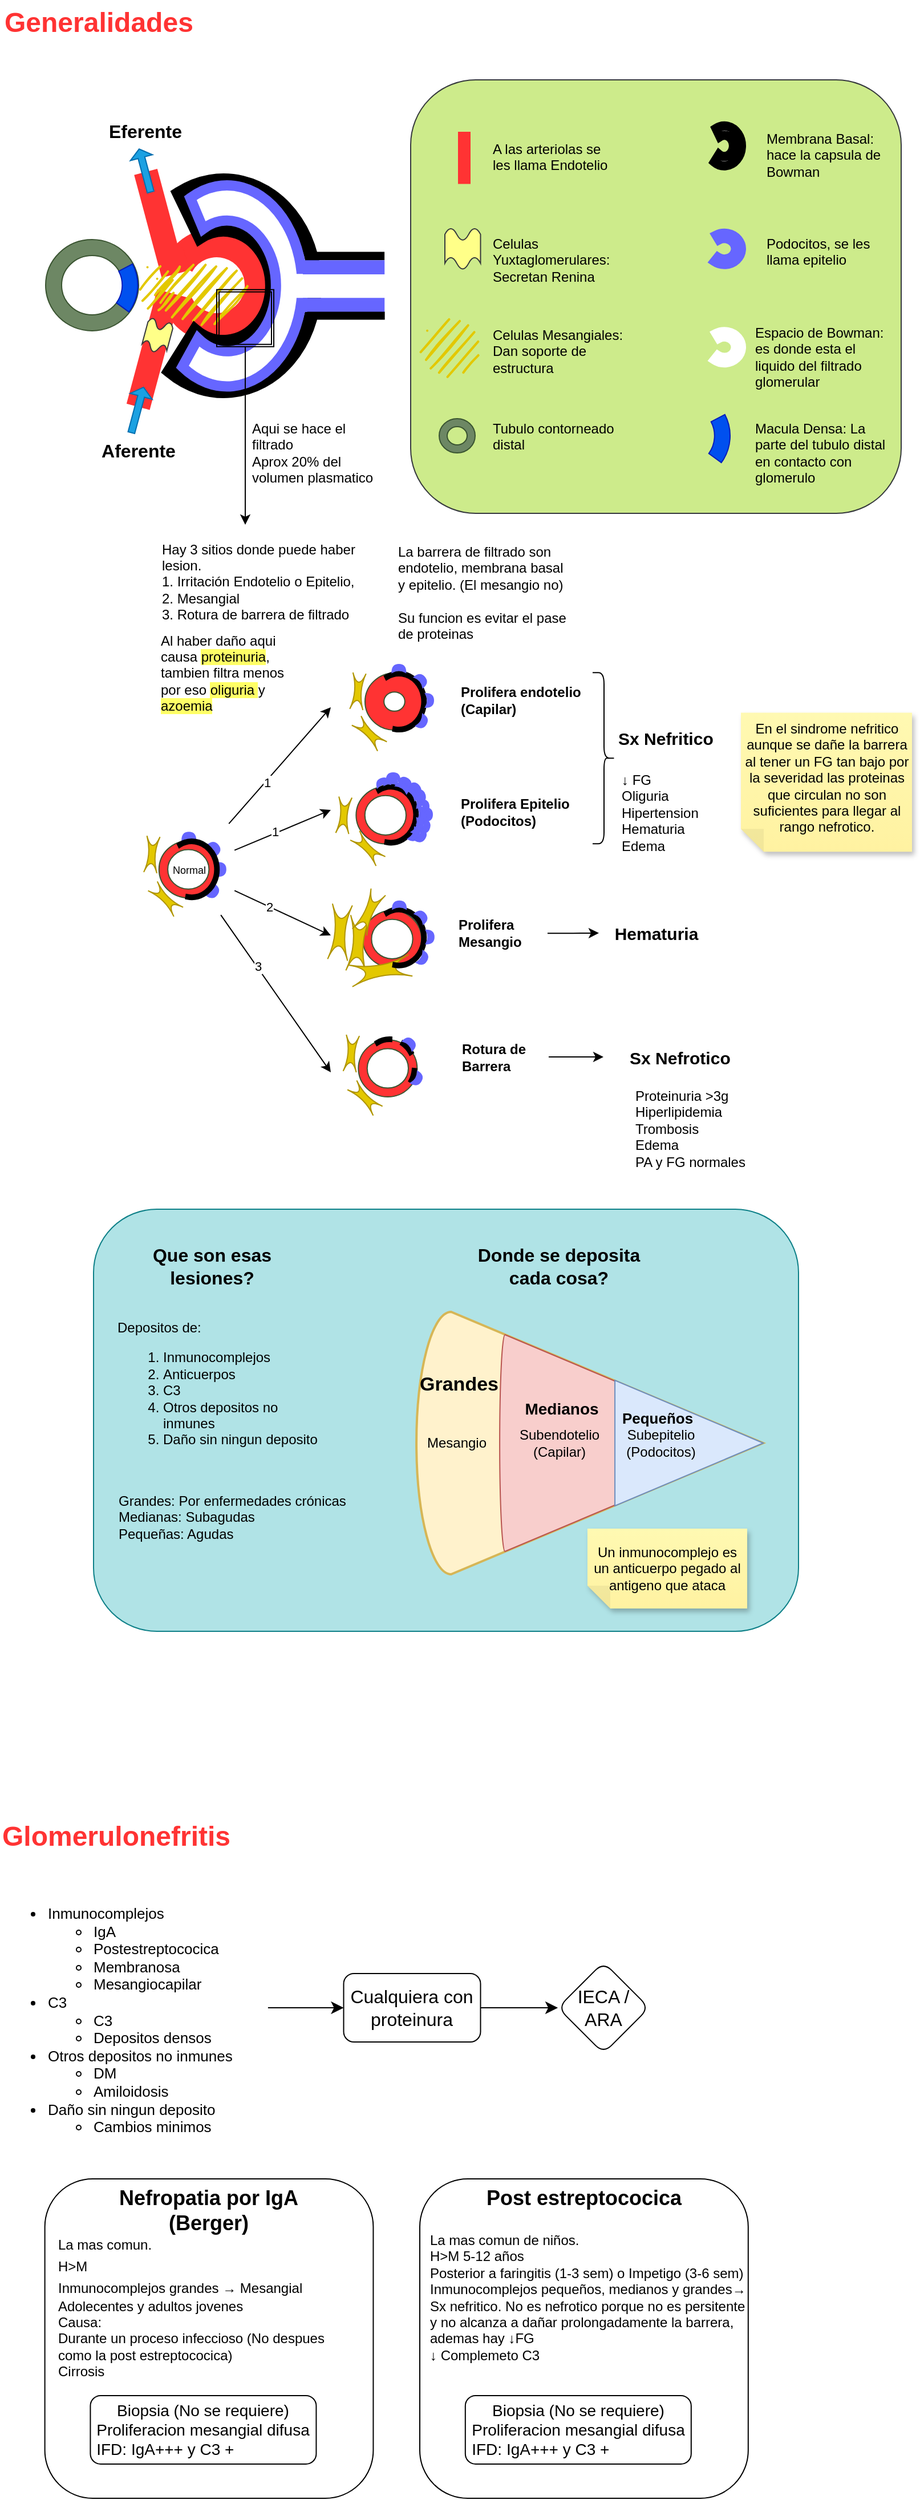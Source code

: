 <mxfile version="21.7.0" type="github">
  <diagram name="Página-1" id="UciEay0KyTCCJJWclvXi">
    <mxGraphModel dx="236" dy="550" grid="1" gridSize="10" guides="1" tooltips="1" connect="1" arrows="1" fold="1" page="1" pageScale="1" pageWidth="850" pageHeight="1100" math="0" shadow="0">
      <root>
        <mxCell id="0" />
        <mxCell id="1" parent="0" />
        <mxCell id="DSEmsYrMpSkFKCC7dDvK-94" value="" style="rounded=1;whiteSpace=wrap;html=1;fillColor=#b0e3e6;strokeColor=#0e8088;" parent="1" vertex="1">
          <mxGeometry x="122" y="1070" width="618" height="370" as="geometry" />
        </mxCell>
        <mxCell id="AWjtqCZnB2S0BVq7457--28" value="" style="rounded=1;whiteSpace=wrap;html=1;fillColor=#cdeb8b;strokeColor=#36393d;" parent="1" vertex="1">
          <mxGeometry x="400" y="80" width="430" height="380" as="geometry" />
        </mxCell>
        <mxCell id="AWjtqCZnB2S0BVq7457--3" value="" style="verticalLabelPosition=bottom;verticalAlign=top;html=1;shape=mxgraph.basic.partConcEllipse;startAngle=0.083;endAngle=0.928;arcWidth=0.5;direction=north;fillColor=#FF3333;fontColor=#000000;strokeColor=#FF3333;" parent="1" vertex="1">
          <mxGeometry x="180" y="210" width="100" height="100" as="geometry" />
        </mxCell>
        <mxCell id="AWjtqCZnB2S0BVq7457--6" value="" style="shape=corner;whiteSpace=wrap;html=1;dx=20;dy=20;fillColor=#FF3333;fontColor=#000000;strokeColor=#FF3333;rotation=15;" parent="1" vertex="1">
          <mxGeometry x="164.39" y="266.05" width="26.9" height="102.71" as="geometry" />
        </mxCell>
        <mxCell id="AWjtqCZnB2S0BVq7457--8" value="" style="shape=corner;whiteSpace=wrap;html=1;dx=20;dy=20;direction=north;fillColor=#FF3333;fontColor=#000000;strokeColor=#FF3333;rotation=-15;" parent="1" vertex="1">
          <mxGeometry x="169.74" y="158.99" width="24.59" height="92.25" as="geometry" />
        </mxCell>
        <mxCell id="AWjtqCZnB2S0BVq7457--9" value="" style="ellipse;whiteSpace=wrap;html=1;strokeWidth=2;fillWeight=2;hachureGap=8;fillColor=#e3c800;fillStyle=dots;strokeColor=none;fontColor=#000000;sketch=1;curveFitting=1;jiggle=2;" parent="1" vertex="1">
          <mxGeometry x="176" y="238" width="80" height="53.75" as="geometry" />
        </mxCell>
        <mxCell id="AWjtqCZnB2S0BVq7457--10" value="" style="shape=singleArrow;direction=north;whiteSpace=wrap;html=1;fillColor=#1ba1e2;fontColor=#ffffff;strokeColor=#006EAF;rotation=15;" parent="1" vertex="1">
          <mxGeometry x="150.5" y="348.75" width="20" height="41.25" as="geometry" />
        </mxCell>
        <mxCell id="AWjtqCZnB2S0BVq7457--11" value="" style="shape=singleArrow;direction=north;whiteSpace=wrap;html=1;fillColor=#1ba1e2;fontColor=#ffffff;strokeColor=#006EAF;rotation=-15;" parent="1" vertex="1">
          <mxGeometry x="157" y="140" width="20" height="39" as="geometry" />
        </mxCell>
        <mxCell id="AWjtqCZnB2S0BVq7457--12" value="Aferente" style="text;html=1;align=center;verticalAlign=middle;resizable=0;points=[];autosize=1;strokeColor=none;fillColor=none;fontSize=16;fontStyle=1" parent="1" vertex="1">
          <mxGeometry x="115.5" y="390" width="90" height="30" as="geometry" />
        </mxCell>
        <mxCell id="AWjtqCZnB2S0BVq7457--13" value="Eferente" style="text;html=1;align=center;verticalAlign=middle;resizable=0;points=[];autosize=1;strokeColor=none;fillColor=none;fontSize=16;fontStyle=1" parent="1" vertex="1">
          <mxGeometry x="122" y="110" width="90" height="30" as="geometry" />
        </mxCell>
        <mxCell id="AWjtqCZnB2S0BVq7457--15" value="" style="verticalLabelPosition=bottom;verticalAlign=top;html=1;shape=mxgraph.basic.partConcEllipse;startAngle=0.419;endAngle=0.1;arcWidth=0.47;rotation=-180;strokeWidth=12;perimeterSpacing=0;" parent="1" vertex="1">
          <mxGeometry x="156" y="168" width="160" height="185" as="geometry" />
        </mxCell>
        <mxCell id="AWjtqCZnB2S0BVq7457--16" value="" style="verticalLabelPosition=bottom;verticalAlign=top;html=1;shape=mxgraph.basic.partConcEllipse;startAngle=0.419;endAngle=0.101;arcWidth=0.35;rotation=-180;strokeWidth=9;fillColor=#FFFFFF;fontColor=#ffffff;strokeColor=#6666FF;" parent="1" vertex="1">
          <mxGeometry x="173" y="172.5" width="132" height="176.25" as="geometry" />
        </mxCell>
        <mxCell id="AWjtqCZnB2S0BVq7457--17" value="" style="verticalLabelPosition=bottom;verticalAlign=top;html=1;shape=mxgraph.basic.wave2;dy=0.3;fillColor=#ffff88;strokeColor=#36393d;rotation=15;" parent="1" vertex="1">
          <mxGeometry x="166.74" y="290.37" width="22.5" height="28.75" as="geometry" />
        </mxCell>
        <mxCell id="AWjtqCZnB2S0BVq7457--18" value="A las arteriolas se les llama Endotelio" style="rounded=0;whiteSpace=wrap;html=1;align=left;verticalAlign=top;strokeColor=none;fillColor=none;" parent="1" vertex="1">
          <mxGeometry x="470" y="126.63" width="110" height="36.25" as="geometry" />
        </mxCell>
        <mxCell id="AWjtqCZnB2S0BVq7457--19" value="" style="shape=corner;whiteSpace=wrap;html=1;dx=20;dy=20;direction=north;fillColor=#FF3333;fontColor=#000000;strokeColor=#FF3333;" parent="1" vertex="1">
          <mxGeometry x="442" y="126" width="10" height="44.75" as="geometry" />
        </mxCell>
        <mxCell id="AWjtqCZnB2S0BVq7457--20" value="&lt;div&gt;Celulas Yuxtaglomerulares:&lt;/div&gt;&lt;div&gt;Secretan Renina&lt;br&gt;&lt;/div&gt;" style="rounded=0;whiteSpace=wrap;html=1;align=left;verticalAlign=top;strokeColor=none;fillColor=none;" parent="1" vertex="1">
          <mxGeometry x="470" y="210" width="110" height="40" as="geometry" />
        </mxCell>
        <mxCell id="AWjtqCZnB2S0BVq7457--21" value="" style="verticalLabelPosition=bottom;verticalAlign=top;html=1;shape=mxgraph.basic.wave2;dy=0.3;fillColor=#ffff88;strokeColor=#36393d;" parent="1" vertex="1">
          <mxGeometry x="430" y="210" width="31.25" height="36.25" as="geometry" />
        </mxCell>
        <mxCell id="AWjtqCZnB2S0BVq7457--22" value="&lt;div&gt;Celulas Mesangiales:&lt;/div&gt;Dan soporte de estructura" style="rounded=0;whiteSpace=wrap;html=1;align=left;verticalAlign=top;strokeColor=none;fillColor=none;" parent="1" vertex="1">
          <mxGeometry x="470" y="290.37" width="120" height="40" as="geometry" />
        </mxCell>
        <mxCell id="AWjtqCZnB2S0BVq7457--23" value="" style="ellipse;whiteSpace=wrap;html=1;strokeWidth=2;fillWeight=2;hachureGap=8;fillColor=#e3c800;fillStyle=dots;sketch=1;strokeColor=none;fontColor=#000000;" parent="1" vertex="1">
          <mxGeometry x="410" y="289.37" width="50" height="50" as="geometry" />
        </mxCell>
        <mxCell id="AWjtqCZnB2S0BVq7457--24" value="" style="verticalLabelPosition=bottom;verticalAlign=top;html=1;shape=mxgraph.basic.partConcEllipse;startAngle=0.419;endAngle=0.1;arcWidth=0.47;rotation=-180;strokeWidth=8;perimeterSpacing=0;" parent="1" vertex="1">
          <mxGeometry x="660" y="120.38" width="30" height="35" as="geometry" />
        </mxCell>
        <mxCell id="AWjtqCZnB2S0BVq7457--25" value="Membrana Basal: hace la capsula de Bowman" style="rounded=0;whiteSpace=wrap;html=1;align=left;verticalAlign=top;strokeColor=none;fillColor=none;" parent="1" vertex="1">
          <mxGeometry x="710" y="117.88" width="120" height="40" as="geometry" />
        </mxCell>
        <mxCell id="AWjtqCZnB2S0BVq7457--26" value="" style="verticalLabelPosition=bottom;verticalAlign=top;html=1;shape=mxgraph.basic.partConcEllipse;startAngle=0.419;endAngle=0.101;arcWidth=0.35;rotation=-180;strokeWidth=8;fillColor=#FFFFFF;fontColor=#ffffff;strokeColor=#6666FF;" parent="1" vertex="1">
          <mxGeometry x="660" y="214.38" width="30" height="27.5" as="geometry" />
        </mxCell>
        <mxCell id="AWjtqCZnB2S0BVq7457--27" value="Podocitos, se les llama epitelio" style="rounded=0;whiteSpace=wrap;html=1;align=left;verticalAlign=top;strokeColor=none;fillColor=none;" parent="1" vertex="1">
          <mxGeometry x="710" y="210" width="120" height="40" as="geometry" />
        </mxCell>
        <mxCell id="AWjtqCZnB2S0BVq7457--29" value="" style="verticalLabelPosition=bottom;verticalAlign=top;html=1;shape=mxgraph.basic.partConcEllipse;startAngle=0.419;endAngle=0.101;arcWidth=0.35;rotation=-180;strokeWidth=8;fillColor=#FFFFFF;fontColor=#ffffff;strokeColor=#FFFFFF;" parent="1" vertex="1">
          <mxGeometry x="660" y="300.62" width="30" height="27.5" as="geometry" />
        </mxCell>
        <mxCell id="AWjtqCZnB2S0BVq7457--30" value="Espacio de Bowman: es donde esta el liquido del filtrado glomerular" style="rounded=0;whiteSpace=wrap;html=1;align=left;verticalAlign=top;strokeColor=none;fillColor=none;" parent="1" vertex="1">
          <mxGeometry x="700" y="288.12" width="120" height="40" as="geometry" />
        </mxCell>
        <mxCell id="AWjtqCZnB2S0BVq7457--31" value="" style="shape=corner;whiteSpace=wrap;html=1;dx=20;dy=20;direction=north;rotation=90;strokeColor=#FFFFFF;" parent="1" vertex="1">
          <mxGeometry x="321.31" y="225.31" width="20" height="70.62" as="geometry" />
        </mxCell>
        <mxCell id="AWjtqCZnB2S0BVq7457--32" value="" style="shape=corner;whiteSpace=wrap;html=1;dx=20;dy=20;direction=north;rotation=90;strokeColor=#6666FF;fillColor=#6666FF;" parent="1" vertex="1">
          <mxGeometry x="335.66" y="209" width="11.31" height="70.62" as="geometry" />
        </mxCell>
        <mxCell id="AWjtqCZnB2S0BVq7457--33" value="" style="shape=corner;whiteSpace=wrap;html=1;dx=20;dy=20;direction=north;rotation=90;strokeColor=#6666FF;fillColor=#6666FF;" parent="1" vertex="1">
          <mxGeometry x="335.66" y="242" width="11.31" height="70.62" as="geometry" />
        </mxCell>
        <mxCell id="AWjtqCZnB2S0BVq7457--34" value="" style="shape=corner;whiteSpace=wrap;html=1;dx=20;dy=20;direction=north;rotation=90;strokeColor=#000000;fillColor=#000000;" parent="1" vertex="1">
          <mxGeometry x="344" y="205" width="6.28" height="58.83" as="geometry" />
        </mxCell>
        <mxCell id="AWjtqCZnB2S0BVq7457--35" value="" style="shape=corner;whiteSpace=wrap;html=1;dx=20;dy=20;direction=north;rotation=90;strokeColor=#000000;fillColor=#000000;" parent="1" vertex="1">
          <mxGeometry x="340.31" y="253.31" width="6" height="67" as="geometry" />
        </mxCell>
        <mxCell id="AWjtqCZnB2S0BVq7457--37" value="" style="verticalLabelPosition=bottom;verticalAlign=top;html=1;shape=mxgraph.basic.donut;dx=14;fillColor=#6d8764;fontColor=#ffffff;strokeColor=#3A5431;" parent="1" vertex="1">
          <mxGeometry x="80" y="220" width="81.5" height="80" as="geometry" />
        </mxCell>
        <mxCell id="AWjtqCZnB2S0BVq7457--38" value="" style="ellipse;whiteSpace=wrap;html=1;strokeWidth=2;fillWeight=2;hachureGap=8;fillColor=#e3c800;fillStyle=dots;strokeColor=none;fontColor=#000000;sketch=1;curveFitting=1;jiggle=2;" parent="1" vertex="1">
          <mxGeometry x="161.95" y="241.88" width="31.05" height="42" as="geometry" />
        </mxCell>
        <mxCell id="AWjtqCZnB2S0BVq7457--39" value="" style="verticalLabelPosition=bottom;verticalAlign=top;html=1;shape=mxgraph.basic.partConcEllipse;startAngle=0.923;endAngle=0.1;arcWidth=0.34;direction=south;fillColor=#0050ef;strokeColor=#001DBC;fontColor=#ffffff;" parent="1" vertex="1">
          <mxGeometry x="80.75" y="220" width="80" height="80" as="geometry" />
        </mxCell>
        <mxCell id="Lvf93lARUG0P3jfMm5ZK-1" value="" style="verticalLabelPosition=bottom;verticalAlign=top;html=1;shape=mxgraph.basic.donut;dx=7;fillColor=#6d8764;fontColor=#ffffff;strokeColor=#3A5431;" parent="1" vertex="1">
          <mxGeometry x="425" y="377" width="31.5" height="30" as="geometry" />
        </mxCell>
        <mxCell id="Lvf93lARUG0P3jfMm5ZK-2" value="Tubulo contorneado distal&lt;div&gt;&lt;/div&gt;" style="rounded=0;whiteSpace=wrap;html=1;align=left;verticalAlign=top;strokeColor=none;fillColor=none;" parent="1" vertex="1">
          <mxGeometry x="470" y="372" width="120" height="40" as="geometry" />
        </mxCell>
        <mxCell id="Lvf93lARUG0P3jfMm5ZK-3" value="" style="verticalLabelPosition=bottom;verticalAlign=top;html=1;shape=mxgraph.basic.partConcEllipse;startAngle=0.923;endAngle=0.1;arcWidth=0.34;direction=south;fillColor=#0050ef;strokeColor=#001DBC;fontColor=#ffffff;" parent="1" vertex="1">
          <mxGeometry x="600" y="352" width="80" height="80" as="geometry" />
        </mxCell>
        <mxCell id="Lvf93lARUG0P3jfMm5ZK-4" value="Macula Densa: La parte del tubulo distal en contacto con glomerulo" style="rounded=0;whiteSpace=wrap;html=1;align=left;verticalAlign=top;strokeColor=none;fillColor=none;" parent="1" vertex="1">
          <mxGeometry x="700" y="372" width="120" height="40" as="geometry" />
        </mxCell>
        <mxCell id="Lvf93lARUG0P3jfMm5ZK-5" value="Generalidades" style="text;strokeColor=none;fillColor=none;html=1;fontSize=24;fontStyle=1;verticalAlign=middle;align=left;fontColor=#FF3333;" parent="1" vertex="1">
          <mxGeometry x="41.95" y="10" width="100" height="40" as="geometry" />
        </mxCell>
        <mxCell id="Lvf93lARUG0P3jfMm5ZK-42" style="edgeStyle=orthogonalEdgeStyle;rounded=0;orthogonalLoop=1;jettySize=auto;html=1;" parent="1" source="Lvf93lARUG0P3jfMm5ZK-6" edge="1">
          <mxGeometry relative="1" as="geometry">
            <mxPoint x="255" y="470" as="targetPoint" />
          </mxGeometry>
        </mxCell>
        <mxCell id="Lvf93lARUG0P3jfMm5ZK-6" value="" style="shape=ext;double=1;whiteSpace=wrap;html=1;aspect=fixed;fillColor=none;strokeColor=#000000;" parent="1" vertex="1">
          <mxGeometry x="230" y="263.88" width="50" height="50" as="geometry" />
        </mxCell>
        <mxCell id="Lvf93lARUG0P3jfMm5ZK-8" value="Aqui se hace el filtrado&lt;br&gt;Aprox 20% del volumen plasmatico" style="rounded=1;whiteSpace=wrap;html=1;align=left;strokeColor=none;" parent="1" vertex="1">
          <mxGeometry x="259.18" y="377" width="120" height="60" as="geometry" />
        </mxCell>
        <mxCell id="Lvf93lARUG0P3jfMm5ZK-9" value="&lt;div&gt;↓ FG&lt;br&gt;&lt;/div&gt;&lt;div&gt;Oliguria&lt;/div&gt;Hipertension&lt;br&gt;Hematuria&lt;br&gt;Edema" style="rounded=1;whiteSpace=wrap;html=1;align=left;strokeColor=none;verticalAlign=top;" parent="1" vertex="1">
          <mxGeometry x="582.5" y="679.68" width="90" height="60" as="geometry" />
        </mxCell>
        <mxCell id="Lvf93lARUG0P3jfMm5ZK-10" value="Al haber daño aqui causa &lt;span style=&quot;background-color: rgb(255, 255, 102);&quot;&gt;proteinuria&lt;/span&gt;, tambien filtra menos por eso &lt;span style=&quot;background-color: rgb(255, 255, 102);&quot;&gt;oliguria &lt;/span&gt;y &lt;span style=&quot;background-color: rgb(255, 255, 102);&quot;&gt;azoemia&lt;/span&gt;" style="rounded=1;whiteSpace=wrap;html=1;align=left;strokeColor=none;" parent="1" vertex="1">
          <mxGeometry x="178.91" y="570" width="120" height="60" as="geometry" />
        </mxCell>
        <mxCell id="Lvf93lARUG0P3jfMm5ZK-11" value="" style="verticalLabelPosition=bottom;verticalAlign=top;html=1;shape=mxgraph.basic.donut;dx=7.69;fillColor=#FF3333;fontColor=#ffffff;strokeColor=#3A5431;" parent="1" vertex="1">
          <mxGeometry x="179.39" y="747.07" width="51.5" height="50" as="geometry" />
        </mxCell>
        <mxCell id="Lvf93lARUG0P3jfMm5ZK-16" value="" style="verticalLabelPosition=bottom;verticalAlign=top;html=1;shape=mxgraph.basic.donut;dx=7.69;fillColor=#FF3333;fontColor=#ffffff;strokeColor=#3A5431;" parent="1" vertex="1">
          <mxGeometry x="352.18" y="699.68" width="51.5" height="50" as="geometry" />
        </mxCell>
        <mxCell id="Lvf93lARUG0P3jfMm5ZK-19" value="Prolifera endotelio &lt;br&gt;(Capilar)" style="text;html=1;align=left;verticalAlign=middle;resizable=0;points=[];autosize=1;strokeColor=none;fillColor=none;fontStyle=1" parent="1" vertex="1">
          <mxGeometry x="442" y="603.82" width="130" height="40" as="geometry" />
        </mxCell>
        <mxCell id="Lvf93lARUG0P3jfMm5ZK-20" value="Prolifera Epitelio&lt;br&gt;(Podocitos)" style="text;html=1;align=left;verticalAlign=middle;resizable=0;points=[];autosize=1;strokeColor=none;fillColor=none;fontStyle=1" parent="1" vertex="1">
          <mxGeometry x="442" y="701.68" width="120" height="40" as="geometry" />
        </mxCell>
        <mxCell id="Lvf93lARUG0P3jfMm5ZK-21" value="Sx Nefritico" style="text;html=1;align=left;verticalAlign=middle;resizable=0;points=[];autosize=1;strokeColor=none;fillColor=none;fontStyle=1;fontSize=15;" parent="1" vertex="1">
          <mxGeometry x="579.5" y="641.68" width="110" height="30" as="geometry" />
        </mxCell>
        <mxCell id="Lvf93lARUG0P3jfMm5ZK-22" value="Hay 3 sitios donde puede haber lesion.&lt;br&gt;&lt;div&gt;1. Irritación Endotelio o Epitelio, &lt;br&gt;&lt;/div&gt;&lt;div&gt;2. Mesangial&lt;/div&gt;&lt;div&gt;3. Rotura de barrera de filtrado&lt;br&gt;&lt;/div&gt;" style="rounded=1;whiteSpace=wrap;html=1;align=left;strokeColor=none;" parent="1" vertex="1">
          <mxGeometry x="180" y="490" width="189.25" height="60" as="geometry" />
        </mxCell>
        <mxCell id="Lvf93lARUG0P3jfMm5ZK-23" value="" style="shape=switch;whiteSpace=wrap;html=1;rotation=5;fillColor=#e3c800;fontColor=#000000;strokeColor=#B09500;aspect=fixed;" parent="1" vertex="1">
          <mxGeometry x="167.39" y="743.07" width="11.52" height="32" as="geometry" />
        </mxCell>
        <mxCell id="Lvf93lARUG0P3jfMm5ZK-24" value="" style="shape=switch;whiteSpace=wrap;html=1;rotation=-45;fillColor=#e3c800;fontColor=#000000;strokeColor=#B09500;aspect=fixed;" parent="1" vertex="1">
          <mxGeometry x="179.39" y="782.07" width="11.52" height="32" as="geometry" />
        </mxCell>
        <mxCell id="Lvf93lARUG0P3jfMm5ZK-25" value="" style="verticalLabelPosition=bottom;verticalAlign=top;html=1;shape=mxgraph.basic.donut;dx=16.59;fillColor=#FF3333;fontColor=#ffffff;strokeColor=#3A5431;" parent="1" vertex="1">
          <mxGeometry x="360" y="600" width="51.5" height="50" as="geometry" />
        </mxCell>
        <mxCell id="Lvf93lARUG0P3jfMm5ZK-27" value="" style="shape=switch;whiteSpace=wrap;html=1;rotation=5;fillColor=#e3c800;fontColor=#000000;strokeColor=#B09500;aspect=fixed;" parent="1" vertex="1">
          <mxGeometry x="348" y="600" width="11.52" height="32" as="geometry" />
        </mxCell>
        <mxCell id="Lvf93lARUG0P3jfMm5ZK-28" value="" style="shape=switch;whiteSpace=wrap;html=1;rotation=-45;fillColor=#e3c800;fontColor=#000000;strokeColor=#B09500;aspect=fixed;" parent="1" vertex="1">
          <mxGeometry x="358" y="637" width="11.52" height="32" as="geometry" />
        </mxCell>
        <mxCell id="Lvf93lARUG0P3jfMm5ZK-29" value="" style="shape=switch;whiteSpace=wrap;html=1;rotation=5;fillColor=#e3c800;fontColor=#000000;strokeColor=#B09500;aspect=fixed;" parent="1" vertex="1">
          <mxGeometry x="335.66" y="708.68" width="11.52" height="32" as="geometry" />
        </mxCell>
        <mxCell id="Lvf93lARUG0P3jfMm5ZK-30" value="" style="shape=switch;whiteSpace=wrap;html=1;rotation=-45;fillColor=#e3c800;fontColor=#000000;strokeColor=#B09500;aspect=fixed;" parent="1" vertex="1">
          <mxGeometry x="356.66" y="737.68" width="11.52" height="32" as="geometry" />
        </mxCell>
        <mxCell id="Lvf93lARUG0P3jfMm5ZK-31" value="" style="verticalLabelPosition=bottom;verticalAlign=top;html=1;shape=mxgraph.basic.donut;dx=7.69;fillColor=#FF3333;fontColor=#ffffff;strokeColor=#3A5431;" parent="1" vertex="1">
          <mxGeometry x="358" y="808.14" width="51.5" height="50" as="geometry" />
        </mxCell>
        <mxCell id="Lvf93lARUG0P3jfMm5ZK-33" value="" style="shape=switch;whiteSpace=wrap;html=1;rotation=5;fillColor=#e3c800;fontColor=#000000;strokeColor=#B09500;aspect=fixed;" parent="1" vertex="1">
          <mxGeometry x="345.29" y="812.85" width="17.52" height="48.67" as="geometry" />
        </mxCell>
        <mxCell id="Lvf93lARUG0P3jfMm5ZK-34" value="" style="shape=switch;whiteSpace=wrap;html=1;rotation=80;fillColor=#e3c800;fontColor=#000000;strokeColor=#B09500;aspect=fixed;" parent="1" vertex="1">
          <mxGeometry x="363.96" y="834.07" width="19.26" height="53.5" as="geometry" />
        </mxCell>
        <mxCell id="Lvf93lARUG0P3jfMm5ZK-35" value="" style="shape=switch;whiteSpace=wrap;html=1;rotation=25;fillColor=#e3c800;fontColor=#000000;strokeColor=#B09500;aspect=fixed;" parent="1" vertex="1">
          <mxGeometry x="356.36" y="790" width="14.04" height="39" as="geometry" />
        </mxCell>
        <mxCell id="Lvf93lARUG0P3jfMm5ZK-36" value="" style="shape=switch;whiteSpace=wrap;html=1;rotation=5;fillColor=#e3c800;fontColor=#000000;strokeColor=#B09500;aspect=fixed;" parent="1" vertex="1">
          <mxGeometry x="329.29" y="802.85" width="17.52" height="48.67" as="geometry" />
        </mxCell>
        <mxCell id="Lvf93lARUG0P3jfMm5ZK-44" value="" style="edgeStyle=orthogonalEdgeStyle;rounded=0;orthogonalLoop=1;jettySize=auto;html=1;" parent="1" source="Lvf93lARUG0P3jfMm5ZK-38" target="Lvf93lARUG0P3jfMm5ZK-43" edge="1">
          <mxGeometry relative="1" as="geometry" />
        </mxCell>
        <mxCell id="Lvf93lARUG0P3jfMm5ZK-38" value="Prolifera &lt;br&gt;Mesangio" style="text;html=1;align=left;verticalAlign=middle;resizable=0;points=[];autosize=1;strokeColor=none;fillColor=none;fontStyle=1" parent="1" vertex="1">
          <mxGeometry x="440" y="808.14" width="80" height="40" as="geometry" />
        </mxCell>
        <mxCell id="Lvf93lARUG0P3jfMm5ZK-40" value="La barrera de filtrado son endotelio, membrana basal y epitelio. (El mesangio no)&lt;br&gt;&lt;div&gt;&lt;br&gt;&lt;/div&gt;&lt;div&gt;Su funcion es evitar el pase de proteinas&lt;/div&gt;" style="rounded=1;whiteSpace=wrap;html=1;align=left;verticalAlign=top;strokeColor=none;" parent="1" vertex="1">
          <mxGeometry x="386.59" y="480" width="151.25" height="100" as="geometry" />
        </mxCell>
        <mxCell id="Lvf93lARUG0P3jfMm5ZK-43" value="Hematuria" style="text;html=1;align=center;verticalAlign=middle;resizable=0;points=[];autosize=1;strokeColor=none;fillColor=none;fontStyle=1;fontSize=15;" parent="1" vertex="1">
          <mxGeometry x="565" y="812.85" width="100" height="30" as="geometry" />
        </mxCell>
        <mxCell id="Lvf93lARUG0P3jfMm5ZK-47" value="" style="shape=curlyBracket;whiteSpace=wrap;html=1;rounded=1;flipH=1;labelPosition=right;verticalLabelPosition=middle;align=left;verticalAlign=middle;" parent="1" vertex="1">
          <mxGeometry x="559.5" y="599.64" width="20" height="150" as="geometry" />
        </mxCell>
        <mxCell id="Lvf93lARUG0P3jfMm5ZK-48" value="Sx Nefrotico" style="text;html=1;align=left;verticalAlign=middle;resizable=0;points=[];autosize=1;strokeColor=none;fillColor=none;fontStyle=1;fontSize=15;" parent="1" vertex="1">
          <mxGeometry x="590" y="921.5" width="110" height="30" as="geometry" />
        </mxCell>
        <mxCell id="Lvf93lARUG0P3jfMm5ZK-49" value="Proteinuria &amp;gt;3g&lt;br&gt;Hiperlipidemia&lt;br&gt;Trombosis&lt;br&gt;Edema&lt;br&gt;PA y FG normales" style="rounded=1;whiteSpace=wrap;html=1;align=left;strokeColor=none;verticalAlign=top;" parent="1" vertex="1">
          <mxGeometry x="595" y="956.5" width="100" height="60" as="geometry" />
        </mxCell>
        <mxCell id="Lvf93lARUG0P3jfMm5ZK-50" value="En el sindrome nefritico aunque se dañe la barrera al tener un FG tan bajo por la severidad las proteinas que circulan no son suficientes para llegar al rango nefrotico." style="shape=note;whiteSpace=wrap;html=1;backgroundOutline=1;fontColor=#000000;darkOpacity=0.05;fillColor=#FFF9B2;strokeColor=none;fillStyle=solid;direction=west;gradientDirection=north;gradientColor=#FFF2A1;shadow=1;size=20;pointerEvents=1;verticalAlign=top;" parent="1" vertex="1">
          <mxGeometry x="689.5" y="634.75" width="150" height="121.86" as="geometry" />
        </mxCell>
        <mxCell id="DSEmsYrMpSkFKCC7dDvK-11" value="" style="verticalLabelPosition=bottom;verticalAlign=top;html=1;shape=mxgraph.basic.donut;dx=7.69;fillColor=#FF3333;fontColor=#ffffff;strokeColor=#3A5431;" parent="1" vertex="1">
          <mxGeometry x="354.183" y="921.5" width="51.5" height="50" as="geometry" />
        </mxCell>
        <mxCell id="DSEmsYrMpSkFKCC7dDvK-13" value="" style="shape=switch;whiteSpace=wrap;html=1;rotation=5;fillColor=#e3c800;fontColor=#000000;strokeColor=#B09500;aspect=fixed;" parent="1" vertex="1">
          <mxGeometry x="342.183" y="917.5" width="11.52" height="32" as="geometry" />
        </mxCell>
        <mxCell id="DSEmsYrMpSkFKCC7dDvK-14" value="" style="shape=switch;whiteSpace=wrap;html=1;rotation=-45;fillColor=#e3c800;fontColor=#000000;strokeColor=#B09500;aspect=fixed;" parent="1" vertex="1">
          <mxGeometry x="354.183" y="956.5" width="11.52" height="32" as="geometry" />
        </mxCell>
        <mxCell id="DSEmsYrMpSkFKCC7dDvK-15" value="" style="verticalLabelPosition=bottom;verticalAlign=top;html=1;shape=mxgraph.basic.partConcEllipse;startAngle=0.419;endAngle=0.504;arcWidth=0.04;rotation=-180;strokeWidth=4;perimeterSpacing=0;fillColor=#000000;" parent="1" vertex="1">
          <mxGeometry x="358.93" y="920.5" width="44.93" height="50" as="geometry" />
        </mxCell>
        <mxCell id="DSEmsYrMpSkFKCC7dDvK-16" value="" style="verticalLabelPosition=bottom;verticalAlign=top;html=1;shape=mxgraph.basic.partConcEllipse;startAngle=0.419;endAngle=0.027;arcWidth=0.04;rotation=-180;strokeWidth=4;perimeterSpacing=0;fillColor=#000000;" parent="1" vertex="1">
          <mxGeometry x="367.22" y="806.82" width="44.93" height="50" as="geometry" />
        </mxCell>
        <mxCell id="DSEmsYrMpSkFKCC7dDvK-17" value="" style="verticalLabelPosition=bottom;verticalAlign=top;html=1;shape=mxgraph.basic.partConcEllipse;startAngle=0.419;endAngle=0.027;arcWidth=0.04;rotation=-180;strokeWidth=4;perimeterSpacing=0;fillColor=#000000;" parent="1" vertex="1">
          <mxGeometry x="360.21" y="699.18" width="44.93" height="50" as="geometry" />
        </mxCell>
        <mxCell id="DSEmsYrMpSkFKCC7dDvK-18" value="" style="verticalLabelPosition=bottom;verticalAlign=top;html=1;shape=mxgraph.basic.partConcEllipse;startAngle=0.419;endAngle=0.027;arcWidth=0.04;rotation=-180;strokeWidth=4;perimeterSpacing=0;fillColor=#000000;" parent="1" vertex="1">
          <mxGeometry x="367.22" y="600" width="44.93" height="50" as="geometry" />
        </mxCell>
        <mxCell id="DSEmsYrMpSkFKCC7dDvK-19" value="" style="verticalLabelPosition=bottom;verticalAlign=top;html=1;shape=mxgraph.basic.partConcEllipse;startAngle=0.589;endAngle=0.663;arcWidth=0.04;rotation=-180;strokeWidth=4;perimeterSpacing=0;fillColor=#000000;" parent="1" vertex="1">
          <mxGeometry x="358.93" y="920.5" width="44.93" height="50" as="geometry" />
        </mxCell>
        <mxCell id="DSEmsYrMpSkFKCC7dDvK-20" value="" style="verticalLabelPosition=bottom;verticalAlign=top;html=1;shape=mxgraph.basic.partConcEllipse;startAngle=0.767;endAngle=0.832;arcWidth=0.04;rotation=-180;strokeWidth=4;perimeterSpacing=0;fillColor=#000000;" parent="1" vertex="1">
          <mxGeometry x="358.93" y="920.5" width="44.93" height="50" as="geometry" />
        </mxCell>
        <mxCell id="DSEmsYrMpSkFKCC7dDvK-21" value="" style="shape=xor;whiteSpace=wrap;html=1;fillColor=#6666FF;strokeColor=#6666FF;rotation=30;" parent="1" vertex="1">
          <mxGeometry x="407" y="637" width="7" height="12" as="geometry" />
        </mxCell>
        <mxCell id="DSEmsYrMpSkFKCC7dDvK-24" value="" style="shape=xor;whiteSpace=wrap;html=1;fillColor=#6666FF;strokeColor=#6666FF;rotation=0;" parent="1" vertex="1">
          <mxGeometry x="413" y="618" width="7" height="12" as="geometry" />
        </mxCell>
        <mxCell id="DSEmsYrMpSkFKCC7dDvK-25" value="" style="shape=xor;whiteSpace=wrap;html=1;fillColor=#6666FF;strokeColor=#6666FF;rotation=-40;" parent="1" vertex="1">
          <mxGeometry x="406" y="600" width="7" height="12" as="geometry" />
        </mxCell>
        <mxCell id="DSEmsYrMpSkFKCC7dDvK-26" value="" style="shape=xor;whiteSpace=wrap;html=1;fillColor=#6666FF;strokeColor=#6666FF;rotation=-90;" parent="1" vertex="1">
          <mxGeometry x="386.18" y="590" width="7" height="12" as="geometry" />
        </mxCell>
        <mxCell id="DSEmsYrMpSkFKCC7dDvK-27" value="" style="shape=xor;whiteSpace=wrap;html=1;fillColor=#6666FF;strokeColor=#6666FF;rotation=30;" parent="1" vertex="1">
          <mxGeometry x="400" y="736" width="7" height="12" as="geometry" />
        </mxCell>
        <mxCell id="DSEmsYrMpSkFKCC7dDvK-28" value="" style="shape=xor;whiteSpace=wrap;html=1;fillColor=#6666FF;strokeColor=#6666FF;rotation=0;" parent="1" vertex="1">
          <mxGeometry x="406" y="717" width="7" height="12" as="geometry" />
        </mxCell>
        <mxCell id="DSEmsYrMpSkFKCC7dDvK-29" value="" style="shape=xor;whiteSpace=wrap;html=1;fillColor=#6666FF;strokeColor=#6666FF;rotation=-40;" parent="1" vertex="1">
          <mxGeometry x="399" y="699" width="7" height="12" as="geometry" />
        </mxCell>
        <mxCell id="DSEmsYrMpSkFKCC7dDvK-30" value="" style="shape=xor;whiteSpace=wrap;html=1;fillColor=#6666FF;strokeColor=#6666FF;rotation=-90;" parent="1" vertex="1">
          <mxGeometry x="379.18" y="689" width="7" height="12" as="geometry" />
        </mxCell>
        <mxCell id="DSEmsYrMpSkFKCC7dDvK-31" value="" style="shape=xor;whiteSpace=wrap;html=1;fillColor=#6666FF;strokeColor=#6666FF;rotation=15;" parent="1" vertex="1">
          <mxGeometry x="403.68" y="727.68" width="7" height="12" as="geometry" />
        </mxCell>
        <mxCell id="DSEmsYrMpSkFKCC7dDvK-32" value="" style="shape=xor;whiteSpace=wrap;html=1;fillColor=#6666FF;strokeColor=#6666FF;rotation=-15;" parent="1" vertex="1">
          <mxGeometry x="403.68" y="705.68" width="7" height="12" as="geometry" />
        </mxCell>
        <mxCell id="DSEmsYrMpSkFKCC7dDvK-33" value="" style="shape=xor;whiteSpace=wrap;html=1;fillColor=#6666FF;strokeColor=#6666FF;rotation=-55;" parent="1" vertex="1">
          <mxGeometry x="390" y="693.5" width="7" height="12" as="geometry" />
        </mxCell>
        <mxCell id="DSEmsYrMpSkFKCC7dDvK-34" value="" style="shape=xor;whiteSpace=wrap;html=1;fillColor=#6666FF;strokeColor=#6666FF;rotation=-105;" parent="1" vertex="1">
          <mxGeometry x="372.18" y="689.68" width="7" height="12" as="geometry" />
        </mxCell>
        <mxCell id="DSEmsYrMpSkFKCC7dDvK-36" value="" style="shape=xor;whiteSpace=wrap;html=1;fillColor=#6666FF;strokeColor=#6666FF;rotation=30;" parent="1" vertex="1">
          <mxGeometry x="407.41" y="844.32" width="7" height="12" as="geometry" />
        </mxCell>
        <mxCell id="DSEmsYrMpSkFKCC7dDvK-37" value="" style="shape=xor;whiteSpace=wrap;html=1;fillColor=#6666FF;strokeColor=#6666FF;rotation=0;" parent="1" vertex="1">
          <mxGeometry x="413.41" y="825.32" width="7" height="12" as="geometry" />
        </mxCell>
        <mxCell id="DSEmsYrMpSkFKCC7dDvK-38" value="" style="shape=xor;whiteSpace=wrap;html=1;fillColor=#6666FF;strokeColor=#6666FF;rotation=-40;" parent="1" vertex="1">
          <mxGeometry x="406.41" y="807.32" width="7" height="12" as="geometry" />
        </mxCell>
        <mxCell id="DSEmsYrMpSkFKCC7dDvK-39" value="" style="shape=xor;whiteSpace=wrap;html=1;fillColor=#6666FF;strokeColor=#6666FF;rotation=-90;" parent="1" vertex="1">
          <mxGeometry x="386.59" y="797.32" width="7" height="12" as="geometry" />
        </mxCell>
        <mxCell id="DSEmsYrMpSkFKCC7dDvK-40" value="" style="shape=xor;whiteSpace=wrap;html=1;fillColor=#6666FF;strokeColor=#6666FF;rotation=30;" parent="1" vertex="1">
          <mxGeometry x="402.5" y="950" width="7" height="12" as="geometry" />
        </mxCell>
        <mxCell id="DSEmsYrMpSkFKCC7dDvK-43" value="" style="shape=xor;whiteSpace=wrap;html=1;fillColor=#6666FF;strokeColor=#6666FF;rotation=-45;" parent="1" vertex="1">
          <mxGeometry x="396" y="918.5" width="7" height="12" as="geometry" />
        </mxCell>
        <mxCell id="DSEmsYrMpSkFKCC7dDvK-79" style="edgeStyle=orthogonalEdgeStyle;rounded=0;orthogonalLoop=1;jettySize=auto;html=1;" parent="1" edge="1">
          <mxGeometry relative="1" as="geometry">
            <mxPoint x="569" y="936.5" as="targetPoint" />
            <mxPoint x="521" y="936.5" as="sourcePoint" />
          </mxGeometry>
        </mxCell>
        <mxCell id="DSEmsYrMpSkFKCC7dDvK-44" value="&lt;div&gt;Rotura de &lt;br&gt;&lt;/div&gt;&lt;div&gt;Barrera&lt;br&gt;&lt;/div&gt;" style="html=1;align=left;verticalAlign=middle;resizable=0;autosize=1;strokeColor=none;fillColor=none;fontStyle=1;rounded=1;whiteSpace=wrap;" parent="1" vertex="1">
          <mxGeometry x="443" y="916.5" width="80" height="40" as="geometry" />
        </mxCell>
        <mxCell id="DSEmsYrMpSkFKCC7dDvK-52" value="" style="shape=xor;whiteSpace=wrap;html=1;fillColor=#6666FF;strokeColor=#6666FF;rotation=35;" parent="1" vertex="1">
          <mxGeometry x="223.91" y="786.07" width="7" height="12" as="geometry" />
        </mxCell>
        <mxCell id="DSEmsYrMpSkFKCC7dDvK-53" value="" style="shape=xor;whiteSpace=wrap;html=1;fillColor=#6666FF;strokeColor=#6666FF;rotation=0;" parent="1" vertex="1">
          <mxGeometry x="230.91" y="766.07" width="7" height="12" as="geometry" />
        </mxCell>
        <mxCell id="DSEmsYrMpSkFKCC7dDvK-54" value="" style="shape=xor;whiteSpace=wrap;html=1;fillColor=#6666FF;strokeColor=#6666FF;rotation=-40;" parent="1" vertex="1">
          <mxGeometry x="224.91" y="747.07" width="7" height="12" as="geometry" />
        </mxCell>
        <mxCell id="DSEmsYrMpSkFKCC7dDvK-55" value="" style="shape=xor;whiteSpace=wrap;html=1;fillColor=#6666FF;strokeColor=#6666FF;rotation=-90;" parent="1" vertex="1">
          <mxGeometry x="202.09" y="737.07" width="7" height="12" as="geometry" />
        </mxCell>
        <mxCell id="DSEmsYrMpSkFKCC7dDvK-56" value="" style="verticalLabelPosition=bottom;verticalAlign=top;html=1;shape=mxgraph.basic.partConcEllipse;startAngle=0.419;endAngle=0.027;arcWidth=0.04;rotation=-180;strokeWidth=4;perimeterSpacing=0;fillColor=#000000;" parent="1" vertex="1">
          <mxGeometry x="185.67" y="747.07" width="44.93" height="50" as="geometry" />
        </mxCell>
        <mxCell id="DSEmsYrMpSkFKCC7dDvK-58" style="rounded=0;orthogonalLoop=1;jettySize=auto;html=1;" parent="1" source="DSEmsYrMpSkFKCC7dDvK-57" edge="1">
          <mxGeometry relative="1" as="geometry">
            <mxPoint x="330" y="630" as="targetPoint" />
          </mxGeometry>
        </mxCell>
        <mxCell id="DSEmsYrMpSkFKCC7dDvK-65" value="1" style="edgeLabel;html=1;align=center;verticalAlign=middle;resizable=0;points=[];" parent="DSEmsYrMpSkFKCC7dDvK-58" vertex="1" connectable="0">
          <mxGeometry x="-0.271" y="-1" relative="1" as="geometry">
            <mxPoint as="offset" />
          </mxGeometry>
        </mxCell>
        <mxCell id="DSEmsYrMpSkFKCC7dDvK-59" style="rounded=0;orthogonalLoop=1;jettySize=auto;html=1;" parent="1" source="DSEmsYrMpSkFKCC7dDvK-57" edge="1">
          <mxGeometry relative="1" as="geometry">
            <mxPoint x="330" y="720" as="targetPoint" />
          </mxGeometry>
        </mxCell>
        <mxCell id="DSEmsYrMpSkFKCC7dDvK-66" value="1" style="edgeLabel;html=1;align=center;verticalAlign=middle;resizable=0;points=[];" parent="DSEmsYrMpSkFKCC7dDvK-59" vertex="1" connectable="0">
          <mxGeometry x="-0.155" y="2" relative="1" as="geometry">
            <mxPoint as="offset" />
          </mxGeometry>
        </mxCell>
        <mxCell id="DSEmsYrMpSkFKCC7dDvK-61" style="rounded=0;orthogonalLoop=1;jettySize=auto;html=1;" parent="1" source="DSEmsYrMpSkFKCC7dDvK-57" edge="1">
          <mxGeometry relative="1" as="geometry">
            <mxPoint x="330" y="950" as="targetPoint" />
          </mxGeometry>
        </mxCell>
        <mxCell id="DSEmsYrMpSkFKCC7dDvK-63" value="3" style="edgeLabel;html=1;align=center;verticalAlign=middle;resizable=0;points=[];" parent="DSEmsYrMpSkFKCC7dDvK-61" vertex="1" connectable="0">
          <mxGeometry x="-0.338" y="1" relative="1" as="geometry">
            <mxPoint as="offset" />
          </mxGeometry>
        </mxCell>
        <mxCell id="DSEmsYrMpSkFKCC7dDvK-62" style="rounded=0;orthogonalLoop=1;jettySize=auto;html=1;" parent="1" source="DSEmsYrMpSkFKCC7dDvK-57" edge="1">
          <mxGeometry relative="1" as="geometry">
            <mxPoint x="330" y="830" as="targetPoint" />
          </mxGeometry>
        </mxCell>
        <mxCell id="DSEmsYrMpSkFKCC7dDvK-64" value="2" style="edgeLabel;html=1;align=center;verticalAlign=middle;resizable=0;points=[];" parent="DSEmsYrMpSkFKCC7dDvK-62" vertex="1" connectable="0">
          <mxGeometry x="-0.277" relative="1" as="geometry">
            <mxPoint as="offset" />
          </mxGeometry>
        </mxCell>
        <mxCell id="DSEmsYrMpSkFKCC7dDvK-57" value="&lt;font style=&quot;font-size: 9px;&quot;&gt;Normal&lt;/font&gt;" style="whiteSpace=wrap;html=1;aspect=fixed;fillColor=none;strokeColor=none;" parent="1" vertex="1">
          <mxGeometry x="165.59" y="732.07" width="80" height="80" as="geometry" />
        </mxCell>
        <mxCell id="DSEmsYrMpSkFKCC7dDvK-67" value="" style="shape=xor;whiteSpace=wrap;html=1;fillColor=#6666FF;strokeColor=#6666FF;rotation=-40;" parent="1" vertex="1">
          <mxGeometry x="401" y="695" width="7" height="12" as="geometry" />
        </mxCell>
        <mxCell id="DSEmsYrMpSkFKCC7dDvK-68" value="" style="shape=xor;whiteSpace=wrap;html=1;fillColor=#6666FF;strokeColor=#6666FF;rotation=-90;" parent="1" vertex="1">
          <mxGeometry x="381.18" y="685" width="7" height="12" as="geometry" />
        </mxCell>
        <mxCell id="DSEmsYrMpSkFKCC7dDvK-69" value="" style="shape=xor;whiteSpace=wrap;html=1;fillColor=#6666FF;strokeColor=#6666FF;rotation=-15;" parent="1" vertex="1">
          <mxGeometry x="405.68" y="701.68" width="7" height="12" as="geometry" />
        </mxCell>
        <mxCell id="DSEmsYrMpSkFKCC7dDvK-70" value="" style="shape=xor;whiteSpace=wrap;html=1;fillColor=#6666FF;strokeColor=#6666FF;rotation=-55;" parent="1" vertex="1">
          <mxGeometry x="392" y="689.5" width="7" height="12" as="geometry" />
        </mxCell>
        <mxCell id="DSEmsYrMpSkFKCC7dDvK-71" value="" style="shape=xor;whiteSpace=wrap;html=1;fillColor=#6666FF;strokeColor=#6666FF;rotation=30;" parent="1" vertex="1">
          <mxGeometry x="403" y="730" width="7" height="12" as="geometry" />
        </mxCell>
        <mxCell id="DSEmsYrMpSkFKCC7dDvK-72" value="" style="shape=xor;whiteSpace=wrap;html=1;fillColor=#6666FF;strokeColor=#6666FF;rotation=0;" parent="1" vertex="1">
          <mxGeometry x="409" y="711" width="7" height="12" as="geometry" />
        </mxCell>
        <mxCell id="DSEmsYrMpSkFKCC7dDvK-73" value="" style="shape=xor;whiteSpace=wrap;html=1;fillColor=#6666FF;strokeColor=#6666FF;rotation=15;" parent="1" vertex="1">
          <mxGeometry x="406.68" y="721.68" width="7" height="12" as="geometry" />
        </mxCell>
        <mxCell id="DSEmsYrMpSkFKCC7dDvK-74" value="" style="shape=xor;whiteSpace=wrap;html=1;fillColor=#6666FF;strokeColor=#6666FF;rotation=30;" parent="1" vertex="1">
          <mxGeometry x="406" y="737" width="7" height="12" as="geometry" />
        </mxCell>
        <mxCell id="DSEmsYrMpSkFKCC7dDvK-75" value="" style="shape=xor;whiteSpace=wrap;html=1;fillColor=#6666FF;strokeColor=#6666FF;rotation=0;" parent="1" vertex="1">
          <mxGeometry x="412" y="718" width="7" height="12" as="geometry" />
        </mxCell>
        <mxCell id="DSEmsYrMpSkFKCC7dDvK-76" value="" style="shape=xor;whiteSpace=wrap;html=1;fillColor=#6666FF;strokeColor=#6666FF;rotation=15;" parent="1" vertex="1">
          <mxGeometry x="409.68" y="728.68" width="7" height="12" as="geometry" />
        </mxCell>
        <mxCell id="DSEmsYrMpSkFKCC7dDvK-80" value="Que son esas lesiones?" style="rounded=1;whiteSpace=wrap;html=1;strokeColor=none;fillColor=none;fontSize=16;fontStyle=1" parent="1" vertex="1">
          <mxGeometry x="166.46" y="1090" width="120" height="60" as="geometry" />
        </mxCell>
        <mxCell id="DSEmsYrMpSkFKCC7dDvK-81" value="&lt;div&gt;Depositos de:&lt;br&gt;&lt;/div&gt;&lt;ol&gt;&lt;li&gt;Inmunocomplejos&lt;/li&gt;&lt;li&gt;Anticuerpos&lt;/li&gt;&lt;li&gt;C3&lt;/li&gt;&lt;li&gt;Otros depositos no inmunes&lt;/li&gt;&lt;li&gt;Daño sin ningun deposito&lt;br&gt;&lt;/li&gt;&lt;/ol&gt;" style="rounded=1;whiteSpace=wrap;html=1;verticalAlign=top;align=left;strokeColor=none;fillColor=none;" parent="1" vertex="1">
          <mxGeometry x="141" y="1160" width="188.05" height="130" as="geometry" />
        </mxCell>
        <mxCell id="DSEmsYrMpSkFKCC7dDvK-82" value="Donde se deposita cada cosa?" style="rounded=1;whiteSpace=wrap;html=1;fillColor=none;strokeColor=none;fontSize=16;fontStyle=1" parent="1" vertex="1">
          <mxGeometry x="451.05" y="1090" width="158" height="60" as="geometry" />
        </mxCell>
        <mxCell id="DSEmsYrMpSkFKCC7dDvK-84" value="" style="verticalLabelPosition=bottom;verticalAlign=top;html=1;shape=mxgraph.basic.cone2;dx=0.5;dy=0.9;direction=south;fillColor=#fff2cc;strokeColor=#d6b656;strokeWidth=2;" parent="1" vertex="1">
          <mxGeometry x="405.05" y="1160" width="304" height="230" as="geometry" />
        </mxCell>
        <mxCell id="DSEmsYrMpSkFKCC7dDvK-85" value="" style="verticalLabelPosition=bottom;verticalAlign=top;html=1;shape=mxgraph.basic.cone2;dx=0.5;dy=0.98;direction=south;fillColor=#f8cecc;strokeColor=#b85450;" parent="1" vertex="1">
          <mxGeometry x="478.05" y="1180" width="230" height="190" as="geometry" />
        </mxCell>
        <mxCell id="DSEmsYrMpSkFKCC7dDvK-86" value="" style="verticalLabelPosition=bottom;verticalAlign=top;html=1;shape=mxgraph.basic.cone2;dx=0.5;dy=1;direction=south;fillColor=#dae8fc;strokeColor=#6c8ebf;" parent="1" vertex="1">
          <mxGeometry x="579.05" y="1220" width="130" height="110" as="geometry" />
        </mxCell>
        <mxCell id="DSEmsYrMpSkFKCC7dDvK-87" value="Mesangio" style="text;html=1;align=center;verticalAlign=middle;resizable=0;points=[];autosize=1;strokeColor=none;fillColor=none;" parent="1" vertex="1">
          <mxGeometry x="400.3" y="1260" width="80" height="30" as="geometry" />
        </mxCell>
        <mxCell id="DSEmsYrMpSkFKCC7dDvK-88" value="&lt;div&gt;Subendotelio&lt;/div&gt;&lt;div&gt;(Capilar)&lt;/div&gt;" style="text;html=1;align=center;verticalAlign=middle;resizable=0;points=[];autosize=1;strokeColor=none;fillColor=none;" parent="1" vertex="1">
          <mxGeometry x="484.55" y="1255" width="90" height="40" as="geometry" />
        </mxCell>
        <mxCell id="DSEmsYrMpSkFKCC7dDvK-89" value="&lt;div&gt;Subepitelio&lt;/div&gt;&lt;div&gt;(Podocitos)&lt;br&gt;&lt;/div&gt;" style="text;html=1;align=center;verticalAlign=middle;resizable=0;points=[];autosize=1;strokeColor=none;fillColor=none;" parent="1" vertex="1">
          <mxGeometry x="579.05" y="1255" width="80" height="40" as="geometry" />
        </mxCell>
        <mxCell id="DSEmsYrMpSkFKCC7dDvK-90" value="Grandes" style="text;html=1;align=center;verticalAlign=middle;resizable=0;points=[];autosize=1;strokeColor=none;fillColor=none;fontStyle=1;fontSize=17;" parent="1" vertex="1">
          <mxGeometry x="397.05" y="1209" width="90" height="30" as="geometry" />
        </mxCell>
        <mxCell id="DSEmsYrMpSkFKCC7dDvK-91" value="Medianos" style="text;html=1;align=center;verticalAlign=middle;resizable=0;points=[];autosize=1;strokeColor=none;fillColor=none;fontStyle=1;fontSize=14;" parent="1" vertex="1">
          <mxGeometry x="487.05" y="1230" width="90" height="30" as="geometry" />
        </mxCell>
        <mxCell id="DSEmsYrMpSkFKCC7dDvK-92" value="Pequeños" style="text;html=1;align=center;verticalAlign=middle;resizable=0;points=[];autosize=1;strokeColor=none;fillColor=none;fontStyle=1;fontSize=13;" parent="1" vertex="1">
          <mxGeometry x="571.05" y="1238" width="90" height="30" as="geometry" />
        </mxCell>
        <mxCell id="DSEmsYrMpSkFKCC7dDvK-93" value="&lt;div&gt;Grandes: Por enfermedades crónicas&lt;/div&gt;&lt;div&gt;Medianas: Subagudas&lt;/div&gt;&lt;div&gt;Pequeñas: Agudas&lt;br&gt;&lt;/div&gt;" style="rounded=1;whiteSpace=wrap;html=1;align=left;fillColor=none;strokeColor=none;" parent="1" vertex="1">
          <mxGeometry x="141.95" y="1310" width="208.71" height="60" as="geometry" />
        </mxCell>
        <mxCell id="ToWGVyDfmb9UX27wkTPa-1" value="Un inmunocomplejo es un anticuerpo pegado al antigeno que ataca" style="shape=note;whiteSpace=wrap;html=1;backgroundOutline=1;fontColor=#000000;darkOpacity=0.05;fillColor=#FFF9B2;strokeColor=none;fillStyle=solid;direction=west;gradientDirection=north;gradientColor=#FFF2A1;shadow=1;size=20;pointerEvents=1;fontSize=12;" vertex="1" parent="1">
          <mxGeometry x="555" y="1350" width="140" height="70" as="geometry" />
        </mxCell>
        <mxCell id="ToWGVyDfmb9UX27wkTPa-2" value="Glomerulonefritis" style="text;strokeColor=none;fillColor=none;html=1;fontSize=24;fontStyle=1;verticalAlign=middle;align=left;fontColor=#FF3333;" vertex="1" parent="1">
          <mxGeometry x="40" y="1600" width="100" height="40" as="geometry" />
        </mxCell>
        <mxCell id="ToWGVyDfmb9UX27wkTPa-4" value="Nefropatia por IgA&lt;br&gt;(Berger)" style="rounded=1;whiteSpace=wrap;html=1;fontSize=18;align=center;verticalAlign=top;fontStyle=1" vertex="1" parent="1">
          <mxGeometry x="79.31" y="1920" width="287.91" height="280" as="geometry" />
        </mxCell>
        <mxCell id="ToWGVyDfmb9UX27wkTPa-5" value="&lt;span style=&quot;font-size: 12px;&quot;&gt;La mas comun.&lt;br&gt;H&amp;gt;M&lt;br&gt;Inmunocomplejos grandes → Mesangial&lt;br&gt;&lt;div style=&quot;&quot;&gt;&lt;span style=&quot;background-color: initial;&quot;&gt;Adolecentes y adultos jovenes&lt;/span&gt;&lt;/div&gt;&lt;div style=&quot;&quot;&gt;&lt;span style=&quot;background-color: initial;&quot;&gt;Causa:&lt;/span&gt;&lt;/div&gt;&lt;div style=&quot;&quot;&gt;&lt;span style=&quot;background-color: initial;&quot;&gt;Durante un proceso infeccioso (No despues como la post estreptococica)&lt;/span&gt;&lt;/div&gt;&lt;div style=&quot;&quot;&gt;&lt;span style=&quot;background-color: initial;&quot;&gt;Cirrosis&lt;/span&gt;&lt;/div&gt;&lt;div style=&quot;&quot;&gt;&lt;span style=&quot;background-color: initial;&quot;&gt;&lt;br&gt;&lt;/span&gt;&lt;/div&gt;&lt;/span&gt;" style="rounded=1;whiteSpace=wrap;html=1;fontSize=16;align=left;verticalAlign=top;gradientColor=none;fillColor=none;strokeColor=none;" vertex="1" parent="1">
          <mxGeometry x="89.22" y="1960" width="238" height="70" as="geometry" />
        </mxCell>
        <mxCell id="ToWGVyDfmb9UX27wkTPa-6" value="Biopsia (No se requiere)&lt;br style=&quot;font-size: 14px;&quot;&gt;&lt;div style=&quot;text-align: left;&quot;&gt;&lt;span style=&quot;background-color: initial;&quot;&gt;Proliferacion mesangial difusa&lt;/span&gt;&lt;/div&gt;&lt;div style=&quot;text-align: left;&quot;&gt;&lt;span style=&quot;background-color: initial;&quot;&gt;IFD: IgA+++ y C3 +&amp;nbsp;&lt;/span&gt;&lt;/div&gt;" style="rounded=1;whiteSpace=wrap;html=1;fontSize=14;" vertex="1" parent="1">
          <mxGeometry x="119.22" y="2110" width="198" height="60" as="geometry" />
        </mxCell>
        <mxCell id="ToWGVyDfmb9UX27wkTPa-9" value="" style="edgeStyle=none;curved=1;rounded=0;orthogonalLoop=1;jettySize=auto;html=1;fontSize=12;startSize=8;endSize=8;" edge="1" parent="1" source="ToWGVyDfmb9UX27wkTPa-7" target="ToWGVyDfmb9UX27wkTPa-8">
          <mxGeometry relative="1" as="geometry" />
        </mxCell>
        <mxCell id="ToWGVyDfmb9UX27wkTPa-7" value="&lt;ul style=&quot;font-size: 13px;&quot;&gt;&lt;li style=&quot;font-size: 13px;&quot;&gt;Inmunocomplejos&lt;/li&gt;&lt;ul style=&quot;font-size: 13px;&quot;&gt;&lt;li style=&quot;font-size: 13px;&quot;&gt;IgA&lt;/li&gt;&lt;li style=&quot;font-size: 13px;&quot;&gt;Postestreptococica&lt;/li&gt;&lt;li style=&quot;font-size: 13px;&quot;&gt;Membranosa&lt;/li&gt;&lt;li style=&quot;font-size: 13px;&quot;&gt;Mesangiocapilar&lt;/li&gt;&lt;/ul&gt;&lt;li style=&quot;font-size: 13px;&quot;&gt;C3&lt;/li&gt;&lt;ul style=&quot;font-size: 13px;&quot;&gt;&lt;li style=&quot;font-size: 13px;&quot;&gt;C3&lt;/li&gt;&lt;li style=&quot;font-size: 13px;&quot;&gt;Depositos densos&lt;/li&gt;&lt;/ul&gt;&lt;li style=&quot;font-size: 13px;&quot;&gt;Otros depositos no inmunes&lt;/li&gt;&lt;ul style=&quot;font-size: 13px;&quot;&gt;&lt;li style=&quot;font-size: 13px;&quot;&gt;DM&lt;/li&gt;&lt;li style=&quot;font-size: 13px;&quot;&gt;Amiloidosis&lt;/li&gt;&lt;/ul&gt;&lt;li style=&quot;font-size: 13px;&quot;&gt;Daño sin ningun deposito&lt;br style=&quot;font-size: 13px;&quot;&gt;&lt;/li&gt;&lt;ul style=&quot;font-size: 13px;&quot;&gt;&lt;li style=&quot;font-size: 13px;&quot;&gt;Cambios minimos&lt;/li&gt;&lt;/ul&gt;&lt;/ul&gt;" style="rounded=1;whiteSpace=wrap;html=1;verticalAlign=top;align=left;strokeColor=none;fillColor=none;fontSize=13;" vertex="1" parent="1">
          <mxGeometry x="40" y="1660" width="234.95" height="220" as="geometry" />
        </mxCell>
        <mxCell id="ToWGVyDfmb9UX27wkTPa-11" value="" style="edgeStyle=none;curved=1;rounded=0;orthogonalLoop=1;jettySize=auto;html=1;fontSize=12;startSize=8;endSize=8;" edge="1" parent="1" source="ToWGVyDfmb9UX27wkTPa-8" target="ToWGVyDfmb9UX27wkTPa-10">
          <mxGeometry relative="1" as="geometry" />
        </mxCell>
        <mxCell id="ToWGVyDfmb9UX27wkTPa-8" value="Cualquiera con proteinura" style="rounded=1;whiteSpace=wrap;html=1;fontSize=16;" vertex="1" parent="1">
          <mxGeometry x="341.255" y="1740" width="120" height="60" as="geometry" />
        </mxCell>
        <mxCell id="ToWGVyDfmb9UX27wkTPa-10" value="IECA / ARA" style="rhombus;whiteSpace=wrap;html=1;fontSize=16;rounded=1;" vertex="1" parent="1">
          <mxGeometry x="529.055" y="1730" width="80" height="80" as="geometry" />
        </mxCell>
        <mxCell id="ToWGVyDfmb9UX27wkTPa-12" value="Post estreptococica" style="rounded=1;whiteSpace=wrap;html=1;fontSize=18;align=center;verticalAlign=top;fontStyle=1" vertex="1" parent="1">
          <mxGeometry x="408" y="1920" width="287.91" height="280" as="geometry" />
        </mxCell>
        <mxCell id="ToWGVyDfmb9UX27wkTPa-13" value="&lt;font style=&quot;font-size: 12px;&quot;&gt;&lt;span style=&quot;background-color: initial; font-size: 12px;&quot;&gt;La mas comun de niños.&lt;/span&gt;&lt;br style=&quot;font-size: 12px;&quot;&gt;&lt;span style=&quot;background-color: initial; font-size: 12px;&quot;&gt;H&amp;gt;M 5-12 años&lt;br&gt;&lt;/span&gt;Posterior a faringitis (1-3 sem) o Impetigo (3-6 sem)&lt;br style=&quot;font-size: 12px;&quot;&gt;&lt;span style=&quot;background-color: initial; font-size: 12px;&quot;&gt;Inmunocomplejos pequeños, medianos y grandes→ Sx nefritico. No es nefrotico porque no es persitente y no alcanza a dañar prolongadamente la barrera, ademas hay ↓FG&lt;/span&gt;&lt;br style=&quot;font-size: 12px;&quot;&gt;↓ Complemeto C3&lt;br&gt;&lt;/font&gt;" style="rounded=1;whiteSpace=wrap;html=1;fontSize=12;align=left;verticalAlign=top;gradientColor=none;fillColor=none;strokeColor=none;" vertex="1" parent="1">
          <mxGeometry x="414.91" y="1960" width="282.09" height="70" as="geometry" />
        </mxCell>
        <mxCell id="ToWGVyDfmb9UX27wkTPa-14" value="Biopsia (No se requiere)&lt;br style=&quot;font-size: 14px;&quot;&gt;&lt;div style=&quot;text-align: left;&quot;&gt;&lt;span style=&quot;background-color: initial;&quot;&gt;Proliferacion mesangial difusa&lt;/span&gt;&lt;/div&gt;&lt;div style=&quot;text-align: left;&quot;&gt;&lt;span style=&quot;background-color: initial;&quot;&gt;IFD: IgA+++ y C3 +&amp;nbsp;&lt;/span&gt;&lt;/div&gt;" style="rounded=1;whiteSpace=wrap;html=1;fontSize=14;" vertex="1" parent="1">
          <mxGeometry x="447.91" y="2110" width="198" height="60" as="geometry" />
        </mxCell>
      </root>
    </mxGraphModel>
  </diagram>
</mxfile>
